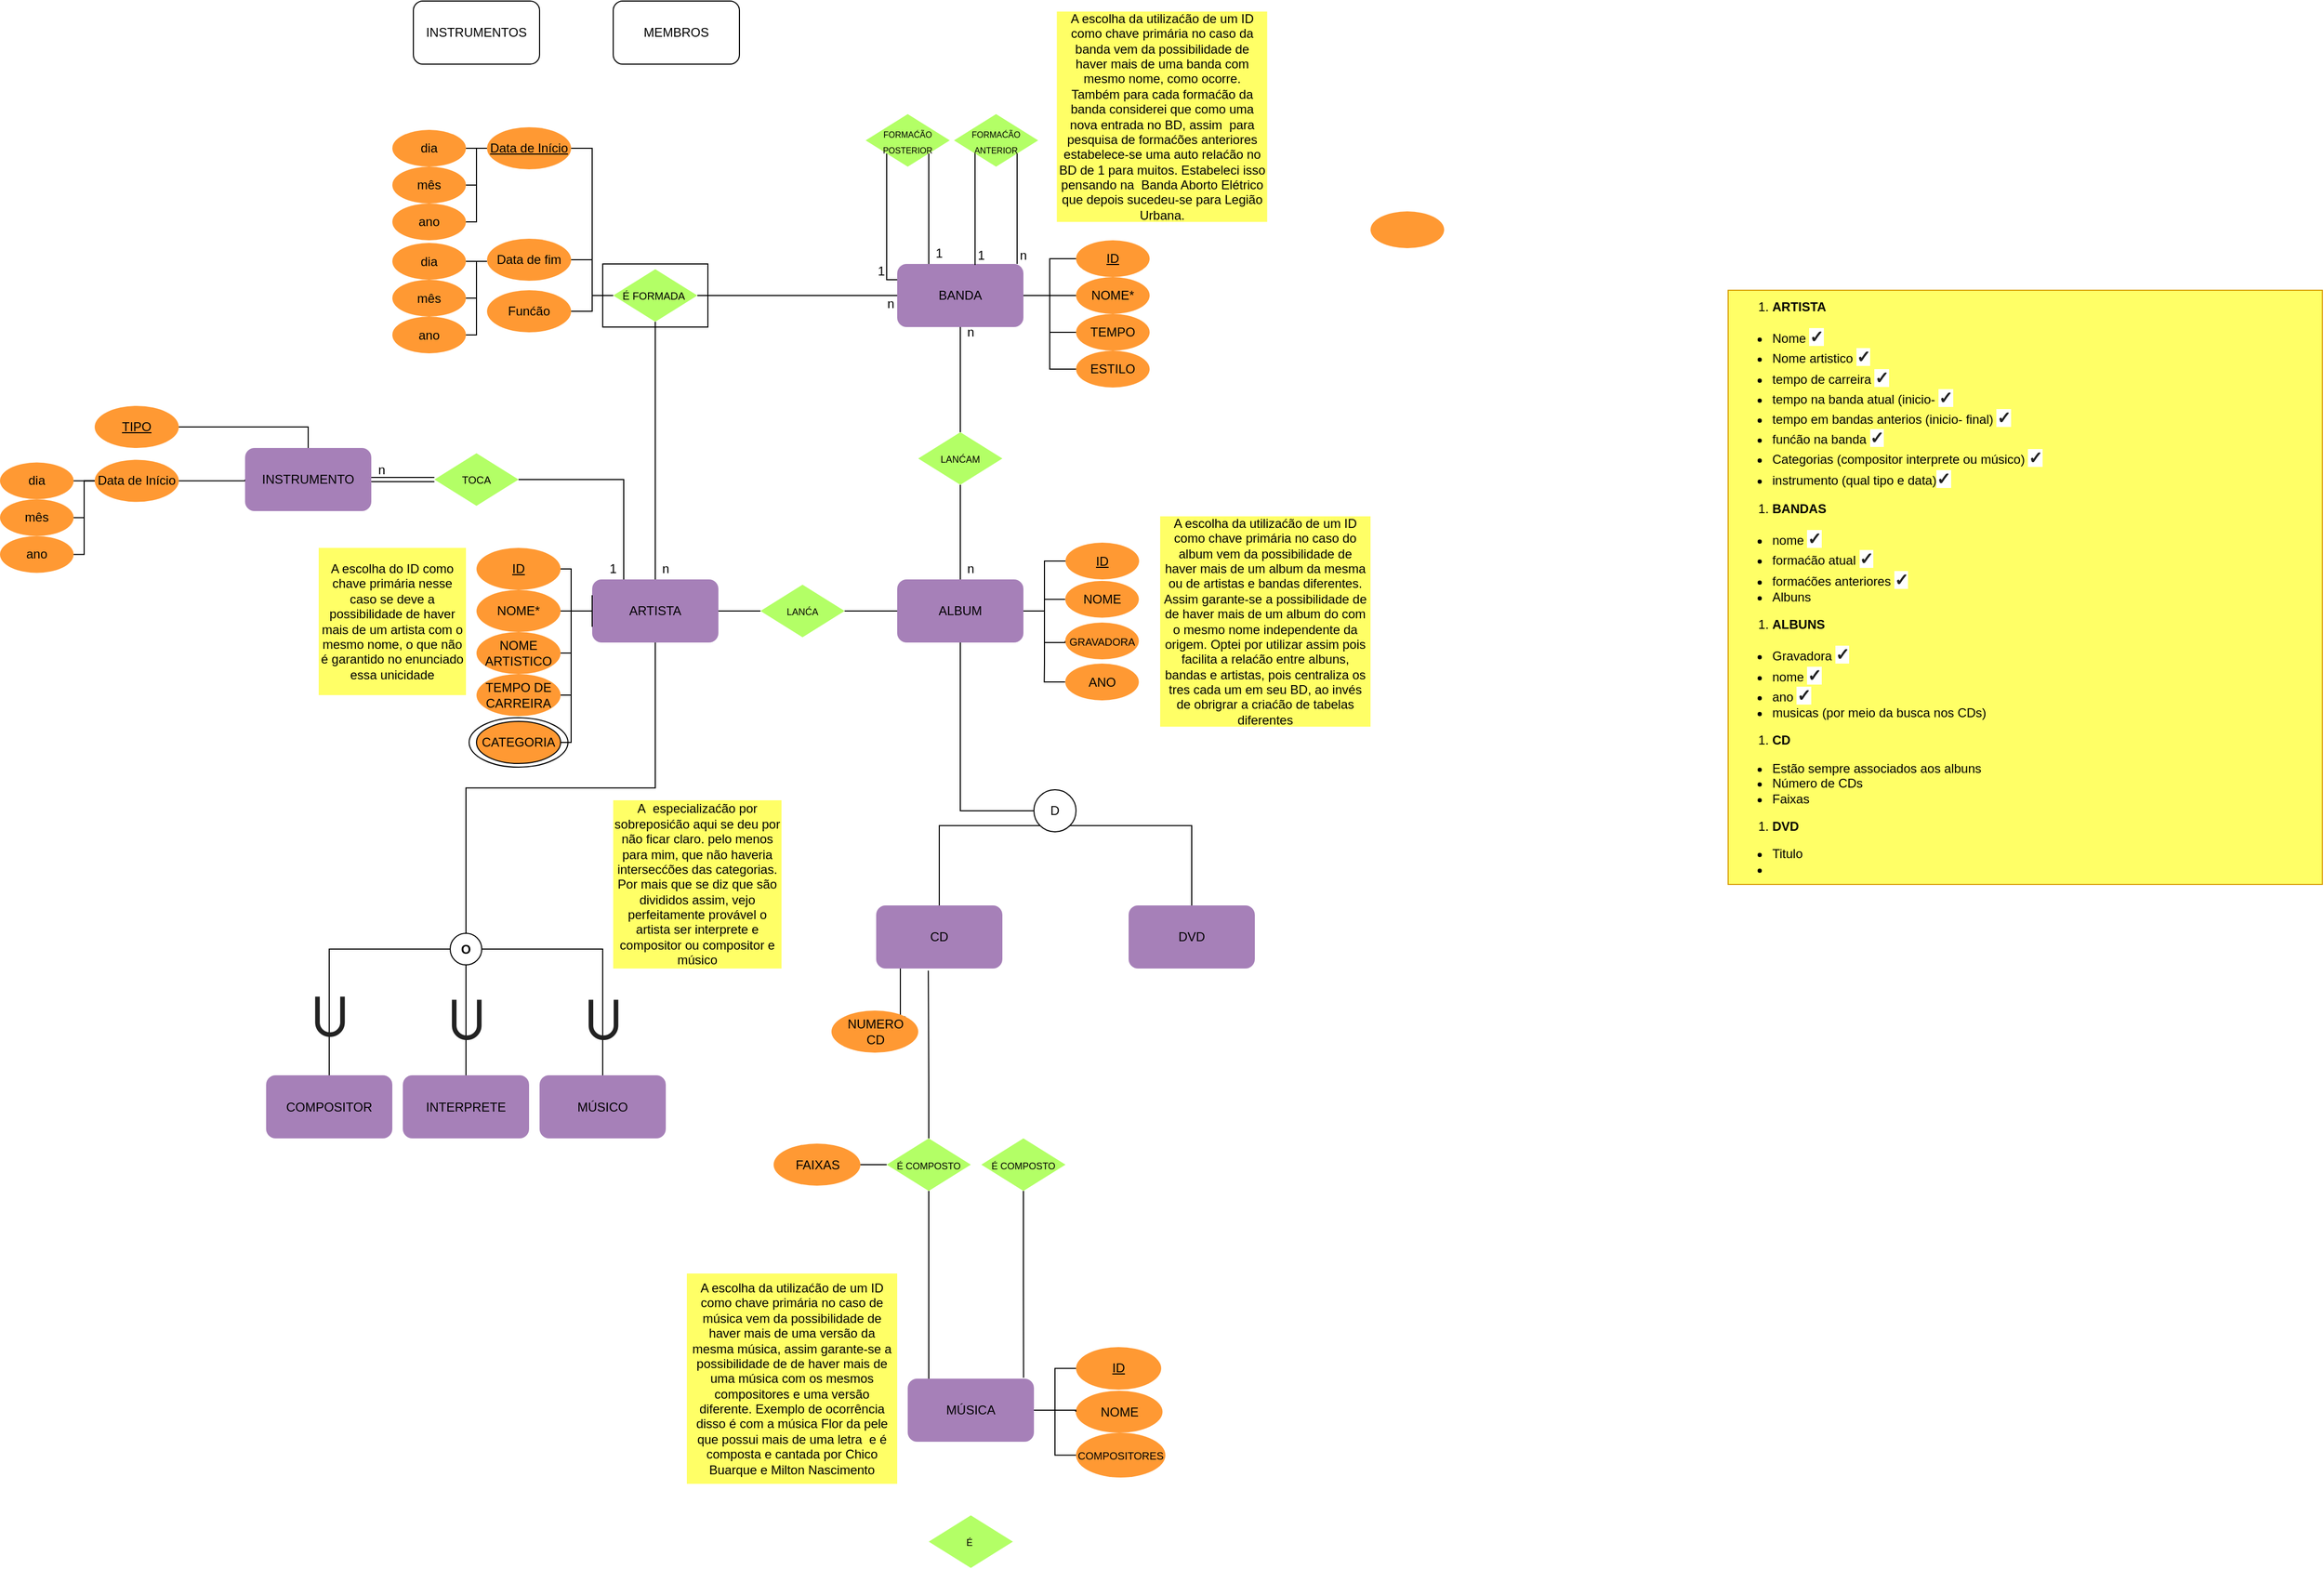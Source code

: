 <mxfile version="13.8.0" type="github">
  <diagram id="jG0VTME0hswcPPIwx61V" name="Page-1">
    <mxGraphModel dx="1801" dy="1665" grid="1" gridSize="10" guides="1" tooltips="1" connect="1" arrows="1" fold="1" page="1" pageScale="1" pageWidth="827" pageHeight="1169" math="0" shadow="0">
      <root>
        <mxCell id="0" />
        <mxCell id="1" parent="0" />
        <mxCell id="5EQlFrpoV5EAcnf9eMvZ-155" value="" style="ellipse;whiteSpace=wrap;html=1;fillColor=none;" vertex="1" parent="1">
          <mxGeometry x="33" y="581.5" width="94" height="47" as="geometry" />
        </mxCell>
        <mxCell id="5EQlFrpoV5EAcnf9eMvZ-71" value="" style="rounded=0;whiteSpace=wrap;html=1;fillColor=#FFFFFF;" vertex="1" parent="1">
          <mxGeometry x="160" y="150" width="100" height="60" as="geometry" />
        </mxCell>
        <mxCell id="5EQlFrpoV5EAcnf9eMvZ-35" style="edgeStyle=orthogonalEdgeStyle;rounded=0;orthogonalLoop=1;jettySize=auto;html=1;exitX=0.5;exitY=1;exitDx=0;exitDy=0;entryX=0.5;entryY=0;entryDx=0;entryDy=0;endArrow=none;endFill=0;" edge="1" parent="1" source="5EQlFrpoV5EAcnf9eMvZ-4" target="5EQlFrpoV5EAcnf9eMvZ-34">
          <mxGeometry relative="1" as="geometry" />
        </mxCell>
        <mxCell id="5EQlFrpoV5EAcnf9eMvZ-51" style="edgeStyle=orthogonalEdgeStyle;rounded=0;orthogonalLoop=1;jettySize=auto;html=1;exitX=1;exitY=0.5;exitDx=0;exitDy=0;entryX=0;entryY=0.5;entryDx=0;entryDy=0;endArrow=none;endFill=0;" edge="1" parent="1" source="5EQlFrpoV5EAcnf9eMvZ-4" target="5EQlFrpoV5EAcnf9eMvZ-48">
          <mxGeometry relative="1" as="geometry" />
        </mxCell>
        <mxCell id="5EQlFrpoV5EAcnf9eMvZ-52" style="edgeStyle=orthogonalEdgeStyle;rounded=0;orthogonalLoop=1;jettySize=auto;html=1;exitX=1;exitY=0.5;exitDx=0;exitDy=0;entryX=0;entryY=0.5;entryDx=0;entryDy=0;endArrow=none;endFill=0;" edge="1" parent="1" source="5EQlFrpoV5EAcnf9eMvZ-4" target="5EQlFrpoV5EAcnf9eMvZ-49">
          <mxGeometry relative="1" as="geometry" />
        </mxCell>
        <mxCell id="5EQlFrpoV5EAcnf9eMvZ-53" style="edgeStyle=orthogonalEdgeStyle;rounded=0;orthogonalLoop=1;jettySize=auto;html=1;exitX=1;exitY=0.5;exitDx=0;exitDy=0;entryX=0;entryY=0.5;entryDx=0;entryDy=0;endArrow=none;endFill=0;" edge="1" parent="1" source="5EQlFrpoV5EAcnf9eMvZ-4" target="5EQlFrpoV5EAcnf9eMvZ-50">
          <mxGeometry relative="1" as="geometry" />
        </mxCell>
        <mxCell id="5EQlFrpoV5EAcnf9eMvZ-55" style="edgeStyle=orthogonalEdgeStyle;rounded=0;orthogonalLoop=1;jettySize=auto;html=1;exitX=1;exitY=0.5;exitDx=0;exitDy=0;entryX=0;entryY=0.5;entryDx=0;entryDy=0;endArrow=none;endFill=0;" edge="1" parent="1" source="5EQlFrpoV5EAcnf9eMvZ-4" target="5EQlFrpoV5EAcnf9eMvZ-54">
          <mxGeometry relative="1" as="geometry" />
        </mxCell>
        <mxCell id="5EQlFrpoV5EAcnf9eMvZ-4" value="BANDA" style="rounded=1;whiteSpace=wrap;html=1;fillColor=#A680B8;strokeColor=none;" vertex="1" parent="1">
          <mxGeometry x="440" y="150" width="120" height="60" as="geometry" />
        </mxCell>
        <mxCell id="5EQlFrpoV5EAcnf9eMvZ-5" value="INSTRUMENTOS" style="rounded=1;whiteSpace=wrap;html=1;" vertex="1" parent="1">
          <mxGeometry x="-20" y="-100" width="120" height="60" as="geometry" />
        </mxCell>
        <mxCell id="5EQlFrpoV5EAcnf9eMvZ-6" value="MEMBROS" style="rounded=1;whiteSpace=wrap;html=1;" vertex="1" parent="1">
          <mxGeometry x="170" y="-100" width="120" height="60" as="geometry" />
        </mxCell>
        <mxCell id="5EQlFrpoV5EAcnf9eMvZ-88" style="edgeStyle=orthogonalEdgeStyle;rounded=0;orthogonalLoop=1;jettySize=auto;html=1;exitX=0;exitY=0.5;exitDx=0;exitDy=0;entryX=1;entryY=0.5;entryDx=0;entryDy=0;endArrow=none;endFill=0;" edge="1" parent="1" source="5EQlFrpoV5EAcnf9eMvZ-13" target="5EQlFrpoV5EAcnf9eMvZ-84">
          <mxGeometry relative="1" as="geometry" />
        </mxCell>
        <mxCell id="5EQlFrpoV5EAcnf9eMvZ-89" style="edgeStyle=orthogonalEdgeStyle;rounded=0;orthogonalLoop=1;jettySize=auto;html=1;exitX=0;exitY=0.5;exitDx=0;exitDy=0;entryX=1;entryY=0.5;entryDx=0;entryDy=0;endArrow=none;endFill=0;" edge="1" parent="1" source="5EQlFrpoV5EAcnf9eMvZ-13" target="5EQlFrpoV5EAcnf9eMvZ-85">
          <mxGeometry relative="1" as="geometry">
            <Array as="points">
              <mxPoint x="40" y="40" />
              <mxPoint x="40" y="75" />
            </Array>
          </mxGeometry>
        </mxCell>
        <mxCell id="5EQlFrpoV5EAcnf9eMvZ-90" style="edgeStyle=orthogonalEdgeStyle;rounded=0;orthogonalLoop=1;jettySize=auto;html=1;exitX=0;exitY=0.5;exitDx=0;exitDy=0;entryX=1;entryY=0.5;entryDx=0;entryDy=0;endArrow=none;endFill=0;" edge="1" parent="1" source="5EQlFrpoV5EAcnf9eMvZ-13" target="5EQlFrpoV5EAcnf9eMvZ-86">
          <mxGeometry relative="1" as="geometry">
            <Array as="points">
              <mxPoint x="40" y="40" />
              <mxPoint x="40" y="110" />
            </Array>
          </mxGeometry>
        </mxCell>
        <mxCell id="5EQlFrpoV5EAcnf9eMvZ-13" value="&lt;font style=&quot;font-size: 12px&quot;&gt;&lt;u&gt;Data de Início&lt;/u&gt;&lt;/font&gt;" style="ellipse;whiteSpace=wrap;html=1;strokeColor=none;fillColor=#FF9933;" vertex="1" parent="1">
          <mxGeometry x="50" y="20" width="80" height="40" as="geometry" />
        </mxCell>
        <mxCell id="5EQlFrpoV5EAcnf9eMvZ-128" style="edgeStyle=orthogonalEdgeStyle;rounded=0;orthogonalLoop=1;jettySize=auto;html=1;exitX=1;exitY=0.5;exitDx=0;exitDy=0;entryX=0;entryY=0.5;entryDx=0;entryDy=0;endArrow=none;endFill=0;" edge="1" parent="1" source="5EQlFrpoV5EAcnf9eMvZ-21" target="5EQlFrpoV5EAcnf9eMvZ-124">
          <mxGeometry relative="1" as="geometry" />
        </mxCell>
        <mxCell id="5EQlFrpoV5EAcnf9eMvZ-129" style="edgeStyle=orthogonalEdgeStyle;rounded=0;orthogonalLoop=1;jettySize=auto;html=1;exitX=1;exitY=0.5;exitDx=0;exitDy=0;entryX=0;entryY=0.5;entryDx=0;entryDy=0;endArrow=none;endFill=0;" edge="1" parent="1" source="5EQlFrpoV5EAcnf9eMvZ-21" target="5EQlFrpoV5EAcnf9eMvZ-125">
          <mxGeometry relative="1" as="geometry" />
        </mxCell>
        <mxCell id="5EQlFrpoV5EAcnf9eMvZ-130" style="edgeStyle=orthogonalEdgeStyle;rounded=0;orthogonalLoop=1;jettySize=auto;html=1;exitX=1;exitY=0.5;exitDx=0;exitDy=0;endArrow=none;endFill=0;entryX=0;entryY=0.5;entryDx=0;entryDy=0;" edge="1" parent="1" source="5EQlFrpoV5EAcnf9eMvZ-21" target="5EQlFrpoV5EAcnf9eMvZ-126">
          <mxGeometry relative="1" as="geometry">
            <mxPoint x="590" y="510" as="targetPoint" />
            <Array as="points">
              <mxPoint x="580" y="480" />
              <mxPoint x="580" y="510" />
              <mxPoint x="600" y="510" />
            </Array>
          </mxGeometry>
        </mxCell>
        <mxCell id="5EQlFrpoV5EAcnf9eMvZ-131" style="edgeStyle=orthogonalEdgeStyle;rounded=0;orthogonalLoop=1;jettySize=auto;html=1;exitX=1;exitY=0.5;exitDx=0;exitDy=0;entryX=0;entryY=0.5;entryDx=0;entryDy=0;endArrow=none;endFill=0;" edge="1" parent="1" source="5EQlFrpoV5EAcnf9eMvZ-21" target="5EQlFrpoV5EAcnf9eMvZ-127">
          <mxGeometry relative="1" as="geometry" />
        </mxCell>
        <mxCell id="5EQlFrpoV5EAcnf9eMvZ-137" style="edgeStyle=orthogonalEdgeStyle;rounded=0;orthogonalLoop=1;jettySize=auto;html=1;exitX=0.5;exitY=1;exitDx=0;exitDy=0;entryX=0.5;entryY=0;entryDx=0;entryDy=0;endArrow=none;endFill=0;" edge="1" parent="1" source="5EQlFrpoV5EAcnf9eMvZ-21" target="5EQlFrpoV5EAcnf9eMvZ-136">
          <mxGeometry relative="1" as="geometry">
            <Array as="points">
              <mxPoint x="500" y="670" />
            </Array>
          </mxGeometry>
        </mxCell>
        <mxCell id="5EQlFrpoV5EAcnf9eMvZ-21" value="ALBUM" style="rounded=1;whiteSpace=wrap;html=1;fillColor=#A680B8;strokeColor=none;" vertex="1" parent="1">
          <mxGeometry x="440" y="450" width="120" height="60" as="geometry" />
        </mxCell>
        <mxCell id="5EQlFrpoV5EAcnf9eMvZ-25" style="edgeStyle=orthogonalEdgeStyle;rounded=0;orthogonalLoop=1;jettySize=auto;html=1;exitX=0.5;exitY=1;exitDx=0;exitDy=0;endArrow=none;endFill=0;" edge="1" parent="1" source="5EQlFrpoV5EAcnf9eMvZ-23">
          <mxGeometry relative="1" as="geometry">
            <mxPoint x="470" y="1210" as="targetPoint" />
          </mxGeometry>
        </mxCell>
        <mxCell id="5EQlFrpoV5EAcnf9eMvZ-165" style="edgeStyle=orthogonalEdgeStyle;rounded=0;orthogonalLoop=1;jettySize=auto;html=1;exitX=0.5;exitY=0;exitDx=0;exitDy=0;entryX=0.413;entryY=1.034;entryDx=0;entryDy=0;entryPerimeter=0;endArrow=none;endFill=0;" edge="1" parent="1" source="5EQlFrpoV5EAcnf9eMvZ-23" target="5EQlFrpoV5EAcnf9eMvZ-161">
          <mxGeometry relative="1" as="geometry">
            <Array as="points">
              <mxPoint x="470" y="930" />
              <mxPoint x="470" y="930" />
            </Array>
          </mxGeometry>
        </mxCell>
        <mxCell id="5EQlFrpoV5EAcnf9eMvZ-23" value="&lt;font style=&quot;font-size: 9px&quot;&gt;É COMPOSTO&lt;br&gt;&lt;/font&gt;" style="rhombus;whiteSpace=wrap;html=1;strokeColor=none;fillColor=#B3FF66;" vertex="1" parent="1">
          <mxGeometry x="430" y="981.5" width="80" height="50" as="geometry" />
        </mxCell>
        <mxCell id="5EQlFrpoV5EAcnf9eMvZ-30" value="" style="group" vertex="1" connectable="0" parent="1">
          <mxGeometry x="40" y="420" width="230" height="160" as="geometry" />
        </mxCell>
        <mxCell id="5EQlFrpoV5EAcnf9eMvZ-3" value="ARTISTA" style="rounded=1;whiteSpace=wrap;html=1;strokeColor=none;fillColor=#A680B8;" vertex="1" parent="5EQlFrpoV5EAcnf9eMvZ-30">
          <mxGeometry x="110" y="30" width="120" height="60" as="geometry" />
        </mxCell>
        <mxCell id="5EQlFrpoV5EAcnf9eMvZ-8" value="&lt;u&gt;ID&lt;/u&gt;" style="ellipse;whiteSpace=wrap;html=1;strokeColor=none;fillColor=#FF9933;" vertex="1" parent="5EQlFrpoV5EAcnf9eMvZ-30">
          <mxGeometry width="80" height="40" as="geometry" />
        </mxCell>
        <mxCell id="5EQlFrpoV5EAcnf9eMvZ-17" style="edgeStyle=orthogonalEdgeStyle;rounded=0;orthogonalLoop=1;jettySize=auto;html=1;exitX=0;exitY=0.25;exitDx=0;exitDy=0;entryX=1;entryY=0.5;entryDx=0;entryDy=0;endArrow=none;endFill=0;" edge="1" parent="5EQlFrpoV5EAcnf9eMvZ-30" source="5EQlFrpoV5EAcnf9eMvZ-3" target="5EQlFrpoV5EAcnf9eMvZ-8">
          <mxGeometry relative="1" as="geometry">
            <Array as="points">
              <mxPoint x="110" y="60" />
              <mxPoint x="90" y="60" />
              <mxPoint x="90" y="20" />
            </Array>
          </mxGeometry>
        </mxCell>
        <mxCell id="5EQlFrpoV5EAcnf9eMvZ-10" value="&lt;font style=&quot;line-height: 80% ; font-size: 12px&quot;&gt;NOME ARTISTICO&lt;/font&gt;" style="ellipse;whiteSpace=wrap;html=1;fillColor=#FF9933;strokeColor=none;" vertex="1" parent="5EQlFrpoV5EAcnf9eMvZ-30">
          <mxGeometry y="80" width="80" height="40" as="geometry" />
        </mxCell>
        <mxCell id="5EQlFrpoV5EAcnf9eMvZ-18" style="edgeStyle=orthogonalEdgeStyle;rounded=0;orthogonalLoop=1;jettySize=auto;html=1;exitX=0;exitY=0.75;exitDx=0;exitDy=0;entryX=1;entryY=0.5;entryDx=0;entryDy=0;endArrow=none;endFill=0;" edge="1" parent="5EQlFrpoV5EAcnf9eMvZ-30" source="5EQlFrpoV5EAcnf9eMvZ-3" target="5EQlFrpoV5EAcnf9eMvZ-10">
          <mxGeometry relative="1" as="geometry">
            <Array as="points">
              <mxPoint x="110" y="60" />
              <mxPoint x="90" y="60" />
              <mxPoint x="90" y="100" />
            </Array>
          </mxGeometry>
        </mxCell>
        <mxCell id="5EQlFrpoV5EAcnf9eMvZ-11" value="TEMPO DE CARREIRA" style="ellipse;whiteSpace=wrap;html=1;fillColor=#FF9933;strokeColor=none;" vertex="1" parent="5EQlFrpoV5EAcnf9eMvZ-30">
          <mxGeometry y="120" width="80" height="40" as="geometry" />
        </mxCell>
        <mxCell id="5EQlFrpoV5EAcnf9eMvZ-19" style="edgeStyle=orthogonalEdgeStyle;rounded=0;orthogonalLoop=1;jettySize=auto;html=1;exitX=0;exitY=0.75;exitDx=0;exitDy=0;entryX=1;entryY=0.5;entryDx=0;entryDy=0;endArrow=none;endFill=0;" edge="1" parent="5EQlFrpoV5EAcnf9eMvZ-30" source="5EQlFrpoV5EAcnf9eMvZ-3" target="5EQlFrpoV5EAcnf9eMvZ-11">
          <mxGeometry relative="1" as="geometry">
            <Array as="points">
              <mxPoint x="110" y="60" />
              <mxPoint x="90" y="60" />
              <mxPoint x="90" y="140" />
            </Array>
          </mxGeometry>
        </mxCell>
        <mxCell id="5EQlFrpoV5EAcnf9eMvZ-12" value="NOME*" style="ellipse;whiteSpace=wrap;html=1;fillColor=#FF9933;strokeColor=none;" vertex="1" parent="5EQlFrpoV5EAcnf9eMvZ-30">
          <mxGeometry y="40" width="80" height="40" as="geometry" />
        </mxCell>
        <mxCell id="5EQlFrpoV5EAcnf9eMvZ-16" style="edgeStyle=orthogonalEdgeStyle;rounded=0;orthogonalLoop=1;jettySize=auto;html=1;exitX=0;exitY=0.5;exitDx=0;exitDy=0;entryX=1;entryY=0.5;entryDx=0;entryDy=0;endArrow=none;endFill=0;" edge="1" parent="5EQlFrpoV5EAcnf9eMvZ-30" source="5EQlFrpoV5EAcnf9eMvZ-3" target="5EQlFrpoV5EAcnf9eMvZ-12">
          <mxGeometry relative="1" as="geometry" />
        </mxCell>
        <mxCell id="5EQlFrpoV5EAcnf9eMvZ-20" style="edgeStyle=orthogonalEdgeStyle;rounded=0;orthogonalLoop=1;jettySize=auto;html=1;exitX=0;exitY=0.75;exitDx=0;exitDy=0;entryX=0;entryY=0.5;entryDx=0;entryDy=0;endArrow=none;endFill=0;" edge="1" parent="5EQlFrpoV5EAcnf9eMvZ-30" source="5EQlFrpoV5EAcnf9eMvZ-3" target="5EQlFrpoV5EAcnf9eMvZ-3">
          <mxGeometry relative="1" as="geometry" />
        </mxCell>
        <mxCell id="5EQlFrpoV5EAcnf9eMvZ-69" value="n" style="text;html=1;strokeColor=none;fillColor=none;align=center;verticalAlign=middle;whiteSpace=wrap;rounded=0;" vertex="1" parent="5EQlFrpoV5EAcnf9eMvZ-30">
          <mxGeometry x="160" y="10" width="40" height="20" as="geometry" />
        </mxCell>
        <mxCell id="5EQlFrpoV5EAcnf9eMvZ-122" value="1" style="text;html=1;strokeColor=none;fillColor=none;align=center;verticalAlign=middle;whiteSpace=wrap;rounded=0;" vertex="1" parent="5EQlFrpoV5EAcnf9eMvZ-30">
          <mxGeometry x="110" y="10" width="40" height="20" as="geometry" />
        </mxCell>
        <mxCell id="5EQlFrpoV5EAcnf9eMvZ-32" style="edgeStyle=orthogonalEdgeStyle;rounded=0;orthogonalLoop=1;jettySize=auto;html=1;exitX=0;exitY=0.5;exitDx=0;exitDy=0;entryX=1;entryY=0.5;entryDx=0;entryDy=0;endArrow=none;endFill=0;" edge="1" parent="1" source="5EQlFrpoV5EAcnf9eMvZ-31" target="5EQlFrpoV5EAcnf9eMvZ-3">
          <mxGeometry relative="1" as="geometry" />
        </mxCell>
        <mxCell id="5EQlFrpoV5EAcnf9eMvZ-33" style="edgeStyle=orthogonalEdgeStyle;rounded=0;orthogonalLoop=1;jettySize=auto;html=1;exitX=1;exitY=0.5;exitDx=0;exitDy=0;entryX=0;entryY=0.5;entryDx=0;entryDy=0;endArrow=none;endFill=0;" edge="1" parent="1" source="5EQlFrpoV5EAcnf9eMvZ-31" target="5EQlFrpoV5EAcnf9eMvZ-21">
          <mxGeometry relative="1" as="geometry" />
        </mxCell>
        <mxCell id="5EQlFrpoV5EAcnf9eMvZ-31" value="&lt;font style=&quot;font-size: 9px&quot;&gt;LANĆA&lt;/font&gt;" style="rhombus;whiteSpace=wrap;html=1;strokeColor=none;fillColor=#B3FF66;" vertex="1" parent="1">
          <mxGeometry x="310" y="455" width="80" height="50" as="geometry" />
        </mxCell>
        <mxCell id="5EQlFrpoV5EAcnf9eMvZ-36" style="edgeStyle=orthogonalEdgeStyle;rounded=0;orthogonalLoop=1;jettySize=auto;html=1;exitX=0.5;exitY=1;exitDx=0;exitDy=0;entryX=0.5;entryY=0;entryDx=0;entryDy=0;endArrow=none;endFill=0;" edge="1" parent="1" source="5EQlFrpoV5EAcnf9eMvZ-34" target="5EQlFrpoV5EAcnf9eMvZ-21">
          <mxGeometry relative="1" as="geometry">
            <mxPoint x="500" y="420" as="sourcePoint" />
          </mxGeometry>
        </mxCell>
        <mxCell id="5EQlFrpoV5EAcnf9eMvZ-34" value="&lt;font style=&quot;font-size: 9px&quot;&gt;LANĆAM&lt;/font&gt;" style="rhombus;whiteSpace=wrap;html=1;strokeColor=none;fillColor=#B3FF66;" vertex="1" parent="1">
          <mxGeometry x="460" y="310" width="80" height="50" as="geometry" />
        </mxCell>
        <mxCell id="5EQlFrpoV5EAcnf9eMvZ-38" style="edgeStyle=orthogonalEdgeStyle;rounded=0;orthogonalLoop=1;jettySize=auto;html=1;exitX=1;exitY=0.5;exitDx=0;exitDy=0;entryX=0;entryY=0.5;entryDx=0;entryDy=0;endArrow=none;endFill=0;" edge="1" parent="1" source="5EQlFrpoV5EAcnf9eMvZ-37" target="5EQlFrpoV5EAcnf9eMvZ-4">
          <mxGeometry relative="1" as="geometry" />
        </mxCell>
        <mxCell id="5EQlFrpoV5EAcnf9eMvZ-39" style="edgeStyle=orthogonalEdgeStyle;rounded=0;orthogonalLoop=1;jettySize=auto;html=1;entryX=0.5;entryY=0;entryDx=0;entryDy=0;endArrow=none;endFill=0;" edge="1" parent="1" source="5EQlFrpoV5EAcnf9eMvZ-37" target="5EQlFrpoV5EAcnf9eMvZ-3">
          <mxGeometry relative="1" as="geometry" />
        </mxCell>
        <mxCell id="5EQlFrpoV5EAcnf9eMvZ-42" style="edgeStyle=orthogonalEdgeStyle;rounded=0;orthogonalLoop=1;jettySize=auto;html=1;exitX=0;exitY=0.5;exitDx=0;exitDy=0;entryX=1;entryY=0.5;entryDx=0;entryDy=0;endArrow=none;endFill=0;" edge="1" parent="1" source="5EQlFrpoV5EAcnf9eMvZ-37" target="5EQlFrpoV5EAcnf9eMvZ-13">
          <mxGeometry relative="1" as="geometry" />
        </mxCell>
        <mxCell id="5EQlFrpoV5EAcnf9eMvZ-43" style="edgeStyle=orthogonalEdgeStyle;rounded=0;orthogonalLoop=1;jettySize=auto;html=1;exitX=0;exitY=0.5;exitDx=0;exitDy=0;endArrow=none;endFill=0;" edge="1" parent="1" source="5EQlFrpoV5EAcnf9eMvZ-37" target="5EQlFrpoV5EAcnf9eMvZ-41">
          <mxGeometry relative="1" as="geometry" />
        </mxCell>
        <mxCell id="5EQlFrpoV5EAcnf9eMvZ-44" style="edgeStyle=orthogonalEdgeStyle;rounded=0;orthogonalLoop=1;jettySize=auto;html=1;exitX=0;exitY=0.5;exitDx=0;exitDy=0;entryX=1;entryY=0.5;entryDx=0;entryDy=0;endArrow=none;endFill=0;" edge="1" parent="1" source="5EQlFrpoV5EAcnf9eMvZ-37" target="5EQlFrpoV5EAcnf9eMvZ-40">
          <mxGeometry relative="1" as="geometry" />
        </mxCell>
        <mxCell id="5EQlFrpoV5EAcnf9eMvZ-37" value="&lt;font size=&quot;1&quot;&gt;É FORMADA&amp;nbsp;&lt;/font&gt;" style="rhombus;whiteSpace=wrap;html=1;strokeColor=none;fillColor=#B3FF66;" vertex="1" parent="1">
          <mxGeometry x="170" y="155" width="80" height="50" as="geometry" />
        </mxCell>
        <mxCell id="5EQlFrpoV5EAcnf9eMvZ-40" value="Data de fim" style="ellipse;whiteSpace=wrap;html=1;strokeColor=none;fillColor=#FF9933;" vertex="1" parent="1">
          <mxGeometry x="50" y="126" width="80" height="40" as="geometry" />
        </mxCell>
        <mxCell id="5EQlFrpoV5EAcnf9eMvZ-41" value="Funćão" style="ellipse;whiteSpace=wrap;html=1;strokeColor=none;fillColor=#FF9933;" vertex="1" parent="1">
          <mxGeometry x="50" y="175" width="80" height="40" as="geometry" />
        </mxCell>
        <mxCell id="5EQlFrpoV5EAcnf9eMvZ-45" value="" style="ellipse;whiteSpace=wrap;html=1;strokeColor=none;fillColor=#FF9933;" vertex="1" parent="1">
          <mxGeometry x="890" y="100" width="70" height="35" as="geometry" />
        </mxCell>
        <mxCell id="5EQlFrpoV5EAcnf9eMvZ-120" style="edgeStyle=orthogonalEdgeStyle;rounded=0;orthogonalLoop=1;jettySize=auto;html=1;exitX=1;exitY=1;exitDx=0;exitDy=0;endArrow=none;endFill=0;" edge="1" parent="1" source="5EQlFrpoV5EAcnf9eMvZ-47">
          <mxGeometry relative="1" as="geometry">
            <mxPoint x="554" y="150" as="targetPoint" />
            <Array as="points">
              <mxPoint x="554" y="150" />
            </Array>
          </mxGeometry>
        </mxCell>
        <mxCell id="5EQlFrpoV5EAcnf9eMvZ-121" style="edgeStyle=orthogonalEdgeStyle;rounded=0;orthogonalLoop=1;jettySize=auto;html=1;exitX=0;exitY=1;exitDx=0;exitDy=0;entryX=0.617;entryY=0.017;entryDx=0;entryDy=0;entryPerimeter=0;endArrow=none;endFill=0;" edge="1" parent="1" source="5EQlFrpoV5EAcnf9eMvZ-47" target="5EQlFrpoV5EAcnf9eMvZ-4">
          <mxGeometry relative="1" as="geometry" />
        </mxCell>
        <mxCell id="5EQlFrpoV5EAcnf9eMvZ-47" value="&lt;span style=&quot;font-size: 8px&quot;&gt;FORMAĆÃO ANTERIOR&lt;/span&gt;" style="rhombus;whiteSpace=wrap;html=1;strokeColor=none;fillColor=#B3FF66;" vertex="1" parent="1">
          <mxGeometry x="494" y="7.5" width="80" height="50" as="geometry" />
        </mxCell>
        <mxCell id="5EQlFrpoV5EAcnf9eMvZ-48" value="&lt;u&gt;ID&lt;/u&gt;" style="ellipse;whiteSpace=wrap;html=1;strokeColor=none;fillColor=#FF9933;" vertex="1" parent="1">
          <mxGeometry x="610" y="127.5" width="70" height="35" as="geometry" />
        </mxCell>
        <mxCell id="5EQlFrpoV5EAcnf9eMvZ-49" value="NOME*" style="ellipse;whiteSpace=wrap;html=1;strokeColor=none;fillColor=#FF9933;" vertex="1" parent="1">
          <mxGeometry x="610" y="162.5" width="70" height="35" as="geometry" />
        </mxCell>
        <mxCell id="5EQlFrpoV5EAcnf9eMvZ-50" value="TEMPO" style="ellipse;whiteSpace=wrap;html=1;strokeColor=none;fillColor=#FF9933;" vertex="1" parent="1">
          <mxGeometry x="610" y="197.5" width="70" height="35" as="geometry" />
        </mxCell>
        <mxCell id="5EQlFrpoV5EAcnf9eMvZ-54" value="ESTILO" style="ellipse;whiteSpace=wrap;html=1;strokeColor=none;fillColor=#FF9933;" vertex="1" parent="1">
          <mxGeometry x="610" y="232.5" width="70" height="35" as="geometry" />
        </mxCell>
        <mxCell id="5EQlFrpoV5EAcnf9eMvZ-63" value="A escolha da utilizaćão de um ID como chave primária no caso de música vem da possibilidade de haver mais de uma versão da mesma música, assim garante-se a possibilidade de de haver mais de uma música com os mesmos compositores e uma versão diferente. Exemplo de ocorrência disso é com a música Flor da pele que possui mais de uma letra&amp;nbsp; e é composta e cantada por Chico Buarque e Milton Nascimento" style="whiteSpace=wrap;html=1;aspect=fixed;fillColor=#FFFF66;strokeColor=none;" vertex="1" parent="1">
          <mxGeometry x="240" y="1110" width="200" height="200" as="geometry" />
        </mxCell>
        <mxCell id="5EQlFrpoV5EAcnf9eMvZ-67" value="&lt;ol&gt;&lt;li&gt;&lt;b&gt;ARTISTA&lt;/b&gt;&lt;/li&gt;&lt;/ol&gt;&lt;ul&gt;&lt;li&gt;Nome&amp;nbsp;&lt;b style=&quot;color: rgb(34 , 34 , 34) ; font-family: &amp;#34;arial&amp;#34; , sans-serif ; font-size: 16px ; background-color: rgb(255 , 255 , 255)&quot;&gt;✓&lt;/b&gt;&lt;/li&gt;&lt;li&gt;Nome artistico&amp;nbsp;&lt;b style=&quot;color: rgb(34 , 34 , 34) ; font-family: &amp;#34;arial&amp;#34; , sans-serif ; font-size: 16px ; background-color: rgb(255 , 255 , 255)&quot;&gt;✓&lt;/b&gt;&lt;/li&gt;&lt;li&gt;tempo de carreira&amp;nbsp;&lt;b style=&quot;color: rgb(34 , 34 , 34) ; font-family: &amp;#34;arial&amp;#34; , sans-serif ; font-size: 16px ; background-color: rgb(255 , 255 , 255)&quot;&gt;✓&lt;/b&gt;&lt;/li&gt;&lt;li&gt;tempo na banda atual (inicio-&amp;nbsp;&lt;b style=&quot;color: rgb(34 , 34 , 34) ; font-family: &amp;#34;arial&amp;#34; , sans-serif ; font-size: 16px ; background-color: rgb(255 , 255 , 255)&quot;&gt;✓&lt;/b&gt;&lt;/li&gt;&lt;li&gt;tempo em bandas anterios (inicio- final)&amp;nbsp;&lt;b style=&quot;color: rgb(34 , 34 , 34) ; font-family: &amp;#34;arial&amp;#34; , sans-serif ; font-size: 16px ; background-color: rgb(255 , 255 , 255)&quot;&gt;✓&lt;/b&gt;&lt;/li&gt;&lt;li&gt;funćão na banda&amp;nbsp;&lt;b style=&quot;color: rgb(34 , 34 , 34) ; font-family: &amp;#34;arial&amp;#34; , sans-serif ; font-size: 16px ; background-color: rgb(255 , 255 , 255)&quot;&gt;✓&lt;/b&gt;&lt;/li&gt;&lt;li&gt;Categorias (compositor interprete ou músico)&amp;nbsp;&lt;b style=&quot;color: rgb(34 , 34 , 34) ; font-family: &amp;#34;arial&amp;#34; , sans-serif ; font-size: 16px ; background-color: rgb(255 , 255 , 255)&quot;&gt;✓&lt;/b&gt;&lt;/li&gt;&lt;li&gt;instrumento (qual tipo e data)&lt;b style=&quot;color: rgb(34 , 34 , 34) ; font-family: &amp;#34;arial&amp;#34; , sans-serif ; font-size: 16px ; background-color: rgb(255 , 255 , 255)&quot;&gt;✓&lt;/b&gt;&lt;/li&gt;&lt;/ul&gt;&lt;ol&gt;&lt;li&gt;&lt;b&gt;BANDAS&lt;/b&gt;&lt;/li&gt;&lt;/ol&gt;&lt;ul&gt;&lt;li&gt;nome&amp;nbsp;&lt;b style=&quot;color: rgb(34 , 34 , 34) ; font-family: &amp;#34;arial&amp;#34; , sans-serif ; font-size: 16px ; background-color: rgb(255 , 255 , 255)&quot;&gt;✓&lt;/b&gt;&lt;/li&gt;&lt;li&gt;formaćão atual&amp;nbsp;&lt;b style=&quot;color: rgb(34 , 34 , 34) ; font-family: &amp;#34;arial&amp;#34; , sans-serif ; font-size: 16px ; background-color: rgb(255 , 255 , 255)&quot;&gt;✓&lt;/b&gt;&lt;/li&gt;&lt;li&gt;formaćões anteriores&amp;nbsp;&lt;b style=&quot;color: rgb(34 , 34 , 34) ; font-family: &amp;#34;arial&amp;#34; , sans-serif ; font-size: 16px ; background-color: rgb(255 , 255 , 255)&quot;&gt;✓&lt;/b&gt;&lt;/li&gt;&lt;li&gt;Albuns&lt;/li&gt;&lt;/ul&gt;&lt;ol&gt;&lt;li&gt;&lt;b&gt;ALBUNS&lt;/b&gt;&lt;/li&gt;&lt;/ol&gt;&lt;ul&gt;&lt;li&gt;Gravadora&amp;nbsp;&lt;b style=&quot;color: rgb(34 , 34 , 34) ; font-family: &amp;#34;arial&amp;#34; , sans-serif ; font-size: 16px ; background-color: rgb(255 , 255 , 255)&quot;&gt;✓&lt;/b&gt;&lt;/li&gt;&lt;li&gt;nome&amp;nbsp;&lt;b style=&quot;color: rgb(34 , 34 , 34) ; font-family: &amp;#34;arial&amp;#34; , sans-serif ; font-size: 16px ; background-color: rgb(255 , 255 , 255)&quot;&gt;✓&lt;/b&gt;&lt;/li&gt;&lt;li&gt;ano&amp;nbsp;&lt;b style=&quot;color: rgb(34 , 34 , 34) ; font-family: &amp;#34;arial&amp;#34; , sans-serif ; font-size: 16px ; background-color: rgb(255 , 255 , 255)&quot;&gt;✓&lt;/b&gt;&lt;/li&gt;&lt;li&gt;musicas (por meio da busca nos CDs)&lt;/li&gt;&lt;/ul&gt;&lt;ol&gt;&lt;li&gt;&lt;b&gt;CD&lt;/b&gt;&lt;/li&gt;&lt;/ol&gt;&lt;ul&gt;&lt;li&gt;Estão sempre associados aos albuns&lt;/li&gt;&lt;li&gt;Número de CDs&lt;/li&gt;&lt;li&gt;Faixas&lt;/li&gt;&lt;/ul&gt;&lt;ol&gt;&lt;li&gt;&lt;b&gt;DVD&lt;/b&gt;&lt;/li&gt;&lt;/ol&gt;&lt;ul&gt;&lt;li&gt;Titulo&lt;/li&gt;&lt;li&gt;&lt;br&gt;&lt;/li&gt;&lt;/ul&gt;" style="whiteSpace=wrap;html=1;aspect=fixed;strokeColor=#D79B00;fillColor=#FFFF66;align=left;" vertex="1" parent="1">
          <mxGeometry x="1230" y="175" width="565" height="565" as="geometry" />
        </mxCell>
        <mxCell id="5EQlFrpoV5EAcnf9eMvZ-68" value="n" style="text;html=1;strokeColor=none;fillColor=none;align=center;verticalAlign=middle;whiteSpace=wrap;rounded=0;" vertex="1" parent="1">
          <mxGeometry x="413.5" y="177.5" width="40" height="20" as="geometry" />
        </mxCell>
        <mxCell id="5EQlFrpoV5EAcnf9eMvZ-74" style="edgeStyle=orthogonalEdgeStyle;rounded=0;orthogonalLoop=1;jettySize=auto;html=1;exitX=0.5;exitY=1;exitDx=0;exitDy=0;entryX=0.5;entryY=0;entryDx=0;entryDy=0;endArrow=none;endFill=0;" edge="1" parent="1" source="5EQlFrpoV5EAcnf9eMvZ-3" target="5EQlFrpoV5EAcnf9eMvZ-73">
          <mxGeometry relative="1" as="geometry" />
        </mxCell>
        <mxCell id="5EQlFrpoV5EAcnf9eMvZ-83" value="A escolha do ID como chave primária nesse caso se deve a possibilidade de haver mais de um artista com o mesmo nome, o que não é garantido no enunciado essa unicidade" style="whiteSpace=wrap;html=1;aspect=fixed;fillColor=#FFFF66;strokeColor=none;" vertex="1" parent="1">
          <mxGeometry x="-110" y="420" width="140" height="140" as="geometry" />
        </mxCell>
        <mxCell id="5EQlFrpoV5EAcnf9eMvZ-84" value="dia" style="ellipse;whiteSpace=wrap;html=1;strokeColor=none;fillColor=#FF9933;" vertex="1" parent="1">
          <mxGeometry x="-40" y="22.5" width="70" height="35" as="geometry" />
        </mxCell>
        <mxCell id="5EQlFrpoV5EAcnf9eMvZ-85" value="mês" style="ellipse;whiteSpace=wrap;html=1;strokeColor=none;fillColor=#FF9933;" vertex="1" parent="1">
          <mxGeometry x="-40" y="57.5" width="70" height="35" as="geometry" />
        </mxCell>
        <mxCell id="5EQlFrpoV5EAcnf9eMvZ-86" value="ano" style="ellipse;whiteSpace=wrap;html=1;strokeColor=none;fillColor=#FF9933;" vertex="1" parent="1">
          <mxGeometry x="-40" y="92.5" width="70" height="35" as="geometry" />
        </mxCell>
        <mxCell id="5EQlFrpoV5EAcnf9eMvZ-91" style="edgeStyle=orthogonalEdgeStyle;rounded=0;orthogonalLoop=1;jettySize=auto;html=1;exitX=0;exitY=0.5;exitDx=0;exitDy=0;entryX=1;entryY=0.5;entryDx=0;entryDy=0;endArrow=none;endFill=0;" edge="1" parent="1" target="5EQlFrpoV5EAcnf9eMvZ-94">
          <mxGeometry relative="1" as="geometry">
            <mxPoint x="50" y="147.5" as="sourcePoint" />
            <Array as="points">
              <mxPoint x="40" y="147.5" />
              <mxPoint x="40" y="217.5" />
            </Array>
          </mxGeometry>
        </mxCell>
        <mxCell id="5EQlFrpoV5EAcnf9eMvZ-95" style="edgeStyle=orthogonalEdgeStyle;rounded=0;orthogonalLoop=1;jettySize=auto;html=1;exitX=1;exitY=0.5;exitDx=0;exitDy=0;endArrow=none;endFill=0;" edge="1" parent="1" source="5EQlFrpoV5EAcnf9eMvZ-92">
          <mxGeometry relative="1" as="geometry">
            <mxPoint x="50" y="147.333" as="targetPoint" />
          </mxGeometry>
        </mxCell>
        <mxCell id="5EQlFrpoV5EAcnf9eMvZ-92" value="dia" style="ellipse;whiteSpace=wrap;html=1;strokeColor=none;fillColor=#FF9933;" vertex="1" parent="1">
          <mxGeometry x="-40" y="130" width="70" height="35" as="geometry" />
        </mxCell>
        <mxCell id="5EQlFrpoV5EAcnf9eMvZ-96" style="edgeStyle=orthogonalEdgeStyle;rounded=0;orthogonalLoop=1;jettySize=auto;html=1;exitX=1;exitY=0.5;exitDx=0;exitDy=0;endArrow=none;endFill=0;" edge="1" parent="1" source="5EQlFrpoV5EAcnf9eMvZ-93">
          <mxGeometry relative="1" as="geometry">
            <mxPoint x="40" y="150" as="targetPoint" />
          </mxGeometry>
        </mxCell>
        <mxCell id="5EQlFrpoV5EAcnf9eMvZ-93" value="mês" style="ellipse;whiteSpace=wrap;html=1;strokeColor=none;fillColor=#FF9933;" vertex="1" parent="1">
          <mxGeometry x="-40" y="165" width="70" height="35" as="geometry" />
        </mxCell>
        <mxCell id="5EQlFrpoV5EAcnf9eMvZ-94" value="ano" style="ellipse;whiteSpace=wrap;html=1;strokeColor=none;fillColor=#FF9933;" vertex="1" parent="1">
          <mxGeometry x="-40" y="200" width="70" height="35" as="geometry" />
        </mxCell>
        <mxCell id="5EQlFrpoV5EAcnf9eMvZ-100" style="edgeStyle=orthogonalEdgeStyle;rounded=0;orthogonalLoop=1;jettySize=auto;html=1;exitX=1;exitY=0.5;exitDx=0;exitDy=0;entryX=0.25;entryY=0;entryDx=0;entryDy=0;endArrow=none;endFill=0;" edge="1" parent="1" source="5EQlFrpoV5EAcnf9eMvZ-99" target="5EQlFrpoV5EAcnf9eMvZ-3">
          <mxGeometry relative="1" as="geometry" />
        </mxCell>
        <mxCell id="5EQlFrpoV5EAcnf9eMvZ-102" style="edgeStyle=orthogonalEdgeStyle;rounded=0;orthogonalLoop=1;jettySize=auto;html=1;exitX=0;exitY=0.5;exitDx=0;exitDy=0;endArrow=none;endFill=0;shape=link;" edge="1" parent="1" source="5EQlFrpoV5EAcnf9eMvZ-99" target="5EQlFrpoV5EAcnf9eMvZ-101">
          <mxGeometry relative="1" as="geometry" />
        </mxCell>
        <mxCell id="5EQlFrpoV5EAcnf9eMvZ-99" value="&lt;font size=&quot;1&quot;&gt;TOCA&lt;/font&gt;" style="rhombus;whiteSpace=wrap;html=1;strokeColor=none;fillColor=#B3FF66;" vertex="1" parent="1">
          <mxGeometry y="330" width="80" height="50" as="geometry" />
        </mxCell>
        <mxCell id="5EQlFrpoV5EAcnf9eMvZ-110" style="edgeStyle=orthogonalEdgeStyle;rounded=0;orthogonalLoop=1;jettySize=auto;html=1;exitX=0;exitY=0.5;exitDx=0;exitDy=0;entryX=1;entryY=0.5;entryDx=0;entryDy=0;endArrow=none;endFill=0;" edge="1" parent="1" source="5EQlFrpoV5EAcnf9eMvZ-101" target="5EQlFrpoV5EAcnf9eMvZ-106">
          <mxGeometry relative="1" as="geometry">
            <Array as="points">
              <mxPoint x="-180" y="356" />
            </Array>
          </mxGeometry>
        </mxCell>
        <mxCell id="5EQlFrpoV5EAcnf9eMvZ-101" value="INSTRUMENTO" style="rounded=1;whiteSpace=wrap;html=1;strokeColor=none;fillColor=#A680B8;" vertex="1" parent="1">
          <mxGeometry x="-180" y="325" width="120" height="60" as="geometry" />
        </mxCell>
        <mxCell id="5EQlFrpoV5EAcnf9eMvZ-111" value="" style="group" vertex="1" connectable="0" parent="1">
          <mxGeometry x="-413" y="336.25" width="170" height="107.5" as="geometry" />
        </mxCell>
        <mxCell id="5EQlFrpoV5EAcnf9eMvZ-106" value="&lt;font style=&quot;font-size: 12px&quot;&gt;Data de Início&lt;/font&gt;" style="ellipse;whiteSpace=wrap;html=1;strokeColor=none;fillColor=#FF9933;" vertex="1" parent="5EQlFrpoV5EAcnf9eMvZ-111">
          <mxGeometry x="90" width="80" height="40" as="geometry" />
        </mxCell>
        <mxCell id="5EQlFrpoV5EAcnf9eMvZ-107" value="dia" style="ellipse;whiteSpace=wrap;html=1;strokeColor=none;fillColor=#FF9933;" vertex="1" parent="5EQlFrpoV5EAcnf9eMvZ-111">
          <mxGeometry y="2.5" width="70" height="35" as="geometry" />
        </mxCell>
        <mxCell id="5EQlFrpoV5EAcnf9eMvZ-103" style="edgeStyle=orthogonalEdgeStyle;rounded=0;orthogonalLoop=1;jettySize=auto;html=1;exitX=0;exitY=0.5;exitDx=0;exitDy=0;entryX=1;entryY=0.5;entryDx=0;entryDy=0;endArrow=none;endFill=0;" edge="1" parent="5EQlFrpoV5EAcnf9eMvZ-111" source="5EQlFrpoV5EAcnf9eMvZ-106" target="5EQlFrpoV5EAcnf9eMvZ-107">
          <mxGeometry relative="1" as="geometry" />
        </mxCell>
        <mxCell id="5EQlFrpoV5EAcnf9eMvZ-108" value="mês" style="ellipse;whiteSpace=wrap;html=1;strokeColor=none;fillColor=#FF9933;" vertex="1" parent="5EQlFrpoV5EAcnf9eMvZ-111">
          <mxGeometry y="37.5" width="70" height="35" as="geometry" />
        </mxCell>
        <mxCell id="5EQlFrpoV5EAcnf9eMvZ-104" style="edgeStyle=orthogonalEdgeStyle;rounded=0;orthogonalLoop=1;jettySize=auto;html=1;exitX=0;exitY=0.5;exitDx=0;exitDy=0;entryX=1;entryY=0.5;entryDx=0;entryDy=0;endArrow=none;endFill=0;" edge="1" parent="5EQlFrpoV5EAcnf9eMvZ-111" source="5EQlFrpoV5EAcnf9eMvZ-106" target="5EQlFrpoV5EAcnf9eMvZ-108">
          <mxGeometry relative="1" as="geometry">
            <Array as="points">
              <mxPoint x="80" y="20" />
              <mxPoint x="80" y="55" />
            </Array>
          </mxGeometry>
        </mxCell>
        <mxCell id="5EQlFrpoV5EAcnf9eMvZ-109" value="ano" style="ellipse;whiteSpace=wrap;html=1;strokeColor=none;fillColor=#FF9933;" vertex="1" parent="5EQlFrpoV5EAcnf9eMvZ-111">
          <mxGeometry y="72.5" width="70" height="35" as="geometry" />
        </mxCell>
        <mxCell id="5EQlFrpoV5EAcnf9eMvZ-105" style="edgeStyle=orthogonalEdgeStyle;rounded=0;orthogonalLoop=1;jettySize=auto;html=1;exitX=0;exitY=0.5;exitDx=0;exitDy=0;entryX=1;entryY=0.5;entryDx=0;entryDy=0;endArrow=none;endFill=0;" edge="1" parent="5EQlFrpoV5EAcnf9eMvZ-111" source="5EQlFrpoV5EAcnf9eMvZ-106" target="5EQlFrpoV5EAcnf9eMvZ-109">
          <mxGeometry relative="1" as="geometry">
            <Array as="points">
              <mxPoint x="80" y="20" />
              <mxPoint x="80" y="90" />
            </Array>
          </mxGeometry>
        </mxCell>
        <mxCell id="5EQlFrpoV5EAcnf9eMvZ-113" style="edgeStyle=orthogonalEdgeStyle;rounded=0;orthogonalLoop=1;jettySize=auto;html=1;exitX=1;exitY=0.5;exitDx=0;exitDy=0;entryX=0.5;entryY=0;entryDx=0;entryDy=0;endArrow=none;endFill=0;" edge="1" parent="1" source="5EQlFrpoV5EAcnf9eMvZ-112" target="5EQlFrpoV5EAcnf9eMvZ-101">
          <mxGeometry relative="1" as="geometry" />
        </mxCell>
        <mxCell id="5EQlFrpoV5EAcnf9eMvZ-112" value="&lt;u&gt;TIPO&lt;/u&gt;" style="ellipse;whiteSpace=wrap;html=1;strokeColor=none;fillColor=#FF9933;" vertex="1" parent="1">
          <mxGeometry x="-323" y="285" width="80" height="40" as="geometry" />
        </mxCell>
        <mxCell id="5EQlFrpoV5EAcnf9eMvZ-118" style="edgeStyle=orthogonalEdgeStyle;rounded=0;orthogonalLoop=1;jettySize=auto;html=1;exitX=0;exitY=1;exitDx=0;exitDy=0;entryX=0;entryY=0.25;entryDx=0;entryDy=0;endArrow=none;endFill=0;" edge="1" parent="1" source="5EQlFrpoV5EAcnf9eMvZ-117" target="5EQlFrpoV5EAcnf9eMvZ-4">
          <mxGeometry relative="1" as="geometry">
            <Array as="points">
              <mxPoint x="430" y="165" />
            </Array>
          </mxGeometry>
        </mxCell>
        <mxCell id="5EQlFrpoV5EAcnf9eMvZ-119" style="edgeStyle=orthogonalEdgeStyle;rounded=0;orthogonalLoop=1;jettySize=auto;html=1;exitX=1;exitY=1;exitDx=0;exitDy=0;entryX=0.25;entryY=0;entryDx=0;entryDy=0;endArrow=none;endFill=0;" edge="1" parent="1" source="5EQlFrpoV5EAcnf9eMvZ-117" target="5EQlFrpoV5EAcnf9eMvZ-4">
          <mxGeometry relative="1" as="geometry" />
        </mxCell>
        <mxCell id="5EQlFrpoV5EAcnf9eMvZ-117" value="&lt;span style=&quot;font-size: 8px&quot;&gt;FORMAĆÃO POSTERIOR&lt;/span&gt;" style="rhombus;whiteSpace=wrap;html=1;strokeColor=none;fillColor=#B3FF66;" vertex="1" parent="1">
          <mxGeometry x="410" y="7.5" width="80" height="50" as="geometry" />
        </mxCell>
        <mxCell id="5EQlFrpoV5EAcnf9eMvZ-123" value="n" style="text;html=1;strokeColor=none;fillColor=none;align=center;verticalAlign=middle;whiteSpace=wrap;rounded=0;" vertex="1" parent="1">
          <mxGeometry x="-70" y="336.25" width="40" height="20" as="geometry" />
        </mxCell>
        <mxCell id="5EQlFrpoV5EAcnf9eMvZ-124" value="&lt;u&gt;ID&lt;/u&gt;" style="ellipse;whiteSpace=wrap;html=1;strokeColor=none;fillColor=#FF9933;" vertex="1" parent="1">
          <mxGeometry x="600" y="415" width="70" height="35" as="geometry" />
        </mxCell>
        <mxCell id="5EQlFrpoV5EAcnf9eMvZ-125" value="NOME" style="ellipse;whiteSpace=wrap;html=1;strokeColor=none;fillColor=#FF9933;" vertex="1" parent="1">
          <mxGeometry x="599.75" y="451.38" width="70" height="35" as="geometry" />
        </mxCell>
        <mxCell id="5EQlFrpoV5EAcnf9eMvZ-126" value="&lt;font style=&quot;font-size: 10px&quot;&gt;GRAVADORA&lt;/font&gt;" style="ellipse;whiteSpace=wrap;html=1;strokeColor=none;fillColor=#FF9933;" vertex="1" parent="1">
          <mxGeometry x="599.75" y="491" width="70" height="35" as="geometry" />
        </mxCell>
        <mxCell id="5EQlFrpoV5EAcnf9eMvZ-127" value="ANO" style="ellipse;whiteSpace=wrap;html=1;strokeColor=none;fillColor=#FF9933;" vertex="1" parent="1">
          <mxGeometry x="599.75" y="530" width="70" height="35" as="geometry" />
        </mxCell>
        <mxCell id="5EQlFrpoV5EAcnf9eMvZ-133" value="A escolha da utilizaćão de um ID como chave primária no caso do album vem da possibilidade de haver mais de um album da mesma ou de artistas e bandas diferentes. Assim garante-se a possibilidade de de haver mais de um album do com o mesmo nome independente da origem. Optei por utilizar assim pois facilita a relaćão entre albuns, bandas e artistas, pois centraliza os tres cada um em seu BD, ao invés de obrigrar a criaćão de tabelas diferentes" style="whiteSpace=wrap;html=1;aspect=fixed;fillColor=#FFFF66;strokeColor=none;" vertex="1" parent="1">
          <mxGeometry x="690" y="390" width="200" height="200" as="geometry" />
        </mxCell>
        <mxCell id="5EQlFrpoV5EAcnf9eMvZ-134" value="n" style="text;html=1;strokeColor=none;fillColor=none;align=center;verticalAlign=middle;whiteSpace=wrap;rounded=0;" vertex="1" parent="1">
          <mxGeometry x="490" y="430" width="40" height="20" as="geometry" />
        </mxCell>
        <mxCell id="5EQlFrpoV5EAcnf9eMvZ-135" value="n" style="text;html=1;strokeColor=none;fillColor=none;align=center;verticalAlign=middle;whiteSpace=wrap;rounded=0;" vertex="1" parent="1">
          <mxGeometry x="490" y="205" width="40" height="20" as="geometry" />
        </mxCell>
        <mxCell id="5EQlFrpoV5EAcnf9eMvZ-163" style="edgeStyle=orthogonalEdgeStyle;rounded=0;orthogonalLoop=1;jettySize=auto;html=1;exitX=0;exitY=1;exitDx=0;exitDy=0;entryX=0.5;entryY=0;entryDx=0;entryDy=0;endArrow=none;endFill=0;" edge="1" parent="1" source="5EQlFrpoV5EAcnf9eMvZ-136" target="5EQlFrpoV5EAcnf9eMvZ-161">
          <mxGeometry relative="1" as="geometry" />
        </mxCell>
        <mxCell id="5EQlFrpoV5EAcnf9eMvZ-164" style="edgeStyle=orthogonalEdgeStyle;rounded=0;orthogonalLoop=1;jettySize=auto;html=1;exitX=1;exitY=1;exitDx=0;exitDy=0;endArrow=none;endFill=0;" edge="1" parent="1" source="5EQlFrpoV5EAcnf9eMvZ-136" target="5EQlFrpoV5EAcnf9eMvZ-162">
          <mxGeometry relative="1" as="geometry" />
        </mxCell>
        <mxCell id="5EQlFrpoV5EAcnf9eMvZ-136" value="D" style="ellipse;whiteSpace=wrap;html=1;aspect=fixed;strokeColor=#000000;fillColor=#FFFFFF;" vertex="1" parent="1">
          <mxGeometry x="570" y="650" width="40" height="40" as="geometry" />
        </mxCell>
        <mxCell id="5EQlFrpoV5EAcnf9eMvZ-139" value="A escolha da utilizaćão de um ID como chave primária no caso da banda vem da possibilidade de haver mais de uma banda com mesmo nome, como ocorre. Também para cada formaćão da banda considerei que como uma nova entrada no BD, assim&amp;nbsp; para pesquisa de formaćões anteriores estabelece-se uma auto relaćão no BD de 1 para muitos. Estabeleci isso pensando na&amp;nbsp; Banda Aborto Elétrico que depois sucedeu-se para Legião Urbana." style="whiteSpace=wrap;html=1;aspect=fixed;fillColor=#FFFF66;strokeColor=none;" vertex="1" parent="1">
          <mxGeometry x="591.75" y="-90" width="200" height="200" as="geometry" />
        </mxCell>
        <mxCell id="5EQlFrpoV5EAcnf9eMvZ-140" value="1" style="text;html=1;strokeColor=none;fillColor=none;align=center;verticalAlign=middle;whiteSpace=wrap;rounded=0;" vertex="1" parent="1">
          <mxGeometry x="460" y="130" width="40" height="20" as="geometry" />
        </mxCell>
        <mxCell id="5EQlFrpoV5EAcnf9eMvZ-141" value="1" style="text;html=1;strokeColor=none;fillColor=none;align=center;verticalAlign=middle;whiteSpace=wrap;rounded=0;" vertex="1" parent="1">
          <mxGeometry x="405" y="147" width="40" height="20" as="geometry" />
        </mxCell>
        <mxCell id="5EQlFrpoV5EAcnf9eMvZ-142" value="1" style="text;html=1;strokeColor=none;fillColor=none;align=center;verticalAlign=middle;whiteSpace=wrap;rounded=0;" vertex="1" parent="1">
          <mxGeometry x="500" y="132" width="40" height="20" as="geometry" />
        </mxCell>
        <mxCell id="5EQlFrpoV5EAcnf9eMvZ-143" value="n" style="text;html=1;strokeColor=none;fillColor=none;align=center;verticalAlign=middle;whiteSpace=wrap;rounded=0;" vertex="1" parent="1">
          <mxGeometry x="540" y="132" width="40" height="20" as="geometry" />
        </mxCell>
        <mxCell id="5EQlFrpoV5EAcnf9eMvZ-152" value="" style="group" vertex="1" connectable="0" parent="1">
          <mxGeometry x="450" y="1180" width="245" height="124" as="geometry" />
        </mxCell>
        <mxCell id="5EQlFrpoV5EAcnf9eMvZ-22" value="MÚSICA" style="rounded=1;whiteSpace=wrap;html=1;fillColor=#A680B8;strokeColor=none;" vertex="1" parent="5EQlFrpoV5EAcnf9eMvZ-152">
          <mxGeometry y="30" width="120" height="60" as="geometry" />
        </mxCell>
        <mxCell id="5EQlFrpoV5EAcnf9eMvZ-58" value="NOME" style="ellipse;whiteSpace=wrap;html=1;strokeColor=none;fillColor=#FF9933;" vertex="1" parent="5EQlFrpoV5EAcnf9eMvZ-152">
          <mxGeometry x="159.75" y="41.5" width="82.5" height="40" as="geometry" />
        </mxCell>
        <mxCell id="5EQlFrpoV5EAcnf9eMvZ-59" value="&lt;font style=&quot;font-size: 10px&quot;&gt;COMPOSITORES&lt;/font&gt;" style="ellipse;whiteSpace=wrap;html=1;strokeColor=none;fillColor=#FF9933;" vertex="1" parent="5EQlFrpoV5EAcnf9eMvZ-152">
          <mxGeometry x="160" y="81.5" width="85" height="42.5" as="geometry" />
        </mxCell>
        <mxCell id="5EQlFrpoV5EAcnf9eMvZ-60" value="&lt;u&gt;ID&lt;/u&gt;" style="ellipse;whiteSpace=wrap;html=1;strokeColor=none;fillColor=#FF9933;" vertex="1" parent="5EQlFrpoV5EAcnf9eMvZ-152">
          <mxGeometry x="160" width="81" height="40.5" as="geometry" />
        </mxCell>
        <mxCell id="5EQlFrpoV5EAcnf9eMvZ-65" style="edgeStyle=orthogonalEdgeStyle;rounded=0;orthogonalLoop=1;jettySize=auto;html=1;exitX=1;exitY=0.5;exitDx=0;exitDy=0;entryX=0;entryY=0.5;entryDx=0;entryDy=0;endArrow=none;endFill=0;" edge="1" parent="5EQlFrpoV5EAcnf9eMvZ-152" source="5EQlFrpoV5EAcnf9eMvZ-22" target="5EQlFrpoV5EAcnf9eMvZ-58">
          <mxGeometry relative="1" as="geometry" />
        </mxCell>
        <mxCell id="5EQlFrpoV5EAcnf9eMvZ-66" style="edgeStyle=orthogonalEdgeStyle;rounded=0;orthogonalLoop=1;jettySize=auto;html=1;exitX=1;exitY=0.5;exitDx=0;exitDy=0;endArrow=none;endFill=0;" edge="1" parent="5EQlFrpoV5EAcnf9eMvZ-152" source="5EQlFrpoV5EAcnf9eMvZ-22" target="5EQlFrpoV5EAcnf9eMvZ-59">
          <mxGeometry relative="1" as="geometry" />
        </mxCell>
        <mxCell id="5EQlFrpoV5EAcnf9eMvZ-64" style="edgeStyle=orthogonalEdgeStyle;rounded=0;orthogonalLoop=1;jettySize=auto;html=1;exitX=1;exitY=0.5;exitDx=0;exitDy=0;entryX=0;entryY=0.5;entryDx=0;entryDy=0;endArrow=none;endFill=0;" edge="1" parent="5EQlFrpoV5EAcnf9eMvZ-152" source="5EQlFrpoV5EAcnf9eMvZ-22" target="5EQlFrpoV5EAcnf9eMvZ-60">
          <mxGeometry relative="1" as="geometry" />
        </mxCell>
        <mxCell id="5EQlFrpoV5EAcnf9eMvZ-153" value="" style="group" vertex="1" connectable="0" parent="1">
          <mxGeometry x="-160" y="786.5" width="380" height="195" as="geometry" />
        </mxCell>
        <mxCell id="5EQlFrpoV5EAcnf9eMvZ-81" value="" style="group" vertex="1" connectable="0" parent="5EQlFrpoV5EAcnf9eMvZ-153">
          <mxGeometry width="380" height="195" as="geometry" />
        </mxCell>
        <mxCell id="5EQlFrpoV5EAcnf9eMvZ-61" value="COMPOSITOR" style="rounded=1;whiteSpace=wrap;html=1;fillColor=#A680B8;strokeColor=none;" vertex="1" parent="5EQlFrpoV5EAcnf9eMvZ-81">
          <mxGeometry y="135" width="120" height="60" as="geometry" />
        </mxCell>
        <mxCell id="5EQlFrpoV5EAcnf9eMvZ-75" style="edgeStyle=orthogonalEdgeStyle;rounded=0;orthogonalLoop=1;jettySize=auto;html=1;exitX=0;exitY=0.5;exitDx=0;exitDy=0;entryX=0.5;entryY=0;entryDx=0;entryDy=0;endArrow=none;endFill=0;" edge="1" parent="5EQlFrpoV5EAcnf9eMvZ-81" source="5EQlFrpoV5EAcnf9eMvZ-73" target="5EQlFrpoV5EAcnf9eMvZ-61">
          <mxGeometry relative="1" as="geometry" />
        </mxCell>
        <mxCell id="5EQlFrpoV5EAcnf9eMvZ-73" value="&lt;b&gt;O&lt;/b&gt;" style="ellipse;whiteSpace=wrap;html=1;aspect=fixed;strokeColor=#000000;fillColor=#FFFFFF;" vertex="1" parent="5EQlFrpoV5EAcnf9eMvZ-81">
          <mxGeometry x="175" width="30" height="30" as="geometry" />
        </mxCell>
        <mxCell id="5EQlFrpoV5EAcnf9eMvZ-78" style="edgeStyle=orthogonalEdgeStyle;rounded=0;orthogonalLoop=1;jettySize=auto;html=1;exitX=0.5;exitY=0;exitDx=0;exitDy=0;entryX=0.5;entryY=1;entryDx=0;entryDy=0;endArrow=none;endFill=0;" edge="1" parent="5EQlFrpoV5EAcnf9eMvZ-81" source="5EQlFrpoV5EAcnf9eMvZ-76" target="5EQlFrpoV5EAcnf9eMvZ-73">
          <mxGeometry relative="1" as="geometry" />
        </mxCell>
        <mxCell id="5EQlFrpoV5EAcnf9eMvZ-76" value="INTERPRETE" style="rounded=1;whiteSpace=wrap;html=1;fillColor=#A680B8;strokeColor=none;" vertex="1" parent="5EQlFrpoV5EAcnf9eMvZ-81">
          <mxGeometry x="130" y="135" width="120" height="60" as="geometry" />
        </mxCell>
        <mxCell id="5EQlFrpoV5EAcnf9eMvZ-79" style="edgeStyle=orthogonalEdgeStyle;rounded=0;orthogonalLoop=1;jettySize=auto;html=1;exitX=0.5;exitY=0;exitDx=0;exitDy=0;entryX=1;entryY=0.5;entryDx=0;entryDy=0;endArrow=none;endFill=0;" edge="1" parent="5EQlFrpoV5EAcnf9eMvZ-81" source="5EQlFrpoV5EAcnf9eMvZ-77" target="5EQlFrpoV5EAcnf9eMvZ-73">
          <mxGeometry relative="1" as="geometry" />
        </mxCell>
        <mxCell id="5EQlFrpoV5EAcnf9eMvZ-77" value="MÚSICO" style="rounded=1;whiteSpace=wrap;html=1;fillColor=#A680B8;strokeColor=none;" vertex="1" parent="5EQlFrpoV5EAcnf9eMvZ-81">
          <mxGeometry x="260" y="135" width="120" height="60" as="geometry" />
        </mxCell>
        <mxCell id="5EQlFrpoV5EAcnf9eMvZ-147" value="&lt;span style=&quot;color: rgb(34 , 34 , 34) ; font-family: &amp;#34;arial&amp;#34; , sans-serif ; text-align: left ; background-color: rgb(255 , 255 , 255)&quot;&gt;&lt;font size=&quot;1&quot;&gt;&lt;span style=&quot;font-size: 60px&quot;&gt;⊂&amp;nbsp;&lt;/span&gt;&lt;/font&gt;&lt;/span&gt;" style="text;html=1;strokeColor=none;fillColor=none;align=center;verticalAlign=middle;whiteSpace=wrap;rounded=0;rotation=-90;" vertex="1" parent="5EQlFrpoV5EAcnf9eMvZ-81">
          <mxGeometry x="38" y="61" width="40" height="20" as="geometry" />
        </mxCell>
        <mxCell id="5EQlFrpoV5EAcnf9eMvZ-150" value="&lt;span style=&quot;color: rgb(34 , 34 , 34) ; font-family: &amp;#34;arial&amp;#34; , sans-serif ; text-align: left ; background-color: rgb(255 , 255 , 255)&quot;&gt;&lt;font size=&quot;1&quot;&gt;&lt;span style=&quot;font-size: 60px&quot;&gt;⊂&amp;nbsp;&lt;/span&gt;&lt;/font&gt;&lt;/span&gt;" style="text;html=1;strokeColor=none;fillColor=none;align=center;verticalAlign=middle;whiteSpace=wrap;rounded=0;rotation=-90;" vertex="1" parent="5EQlFrpoV5EAcnf9eMvZ-81">
          <mxGeometry x="168" y="64" width="40" height="20" as="geometry" />
        </mxCell>
        <mxCell id="5EQlFrpoV5EAcnf9eMvZ-151" value="&lt;span style=&quot;color: rgb(34 , 34 , 34) ; font-family: &amp;#34;arial&amp;#34; , sans-serif ; text-align: left ; background-color: rgb(255 , 255 , 255)&quot;&gt;&lt;font size=&quot;1&quot;&gt;&lt;span style=&quot;font-size: 60px&quot;&gt;⊂&amp;nbsp;&lt;/span&gt;&lt;/font&gt;&lt;/span&gt;" style="text;html=1;strokeColor=none;fillColor=none;align=center;verticalAlign=middle;whiteSpace=wrap;rounded=0;rotation=-90;" vertex="1" parent="5EQlFrpoV5EAcnf9eMvZ-81">
          <mxGeometry x="298" y="64" width="40" height="20" as="geometry" />
        </mxCell>
        <mxCell id="5EQlFrpoV5EAcnf9eMvZ-159" style="edgeStyle=orthogonalEdgeStyle;rounded=0;orthogonalLoop=1;jettySize=auto;html=1;endArrow=none;endFill=0;" edge="1" parent="1" source="5EQlFrpoV5EAcnf9eMvZ-154">
          <mxGeometry relative="1" as="geometry">
            <mxPoint x="150" y="480" as="targetPoint" />
            <Array as="points">
              <mxPoint x="130" y="605" />
              <mxPoint x="130" y="480" />
            </Array>
          </mxGeometry>
        </mxCell>
        <mxCell id="5EQlFrpoV5EAcnf9eMvZ-154" value="CATEGORIA" style="ellipse;whiteSpace=wrap;html=1;fillColor=#FF9933;" vertex="1" parent="1">
          <mxGeometry x="40" y="585" width="80" height="40" as="geometry" />
        </mxCell>
        <mxCell id="5EQlFrpoV5EAcnf9eMvZ-160" value="A&amp;nbsp; especializaćão por sobreposićão aqui se deu por não ficar claro. pelo menos para mim, que não haveria intersecćões das categorias. Por mais que se diz que são divididos assim, vejo perfeitamente provável o artista ser interprete e compositor ou compositor e músico" style="whiteSpace=wrap;html=1;aspect=fixed;fillColor=#FFFF66;strokeColor=none;" vertex="1" parent="1">
          <mxGeometry x="170" y="660" width="160" height="160" as="geometry" />
        </mxCell>
        <mxCell id="5EQlFrpoV5EAcnf9eMvZ-161" value="CD" style="rounded=1;whiteSpace=wrap;html=1;fillColor=#A680B8;strokeColor=none;" vertex="1" parent="1">
          <mxGeometry x="420" y="760" width="120" height="60" as="geometry" />
        </mxCell>
        <mxCell id="5EQlFrpoV5EAcnf9eMvZ-162" value="DVD" style="rounded=1;whiteSpace=wrap;html=1;fillColor=#A680B8;strokeColor=none;" vertex="1" parent="1">
          <mxGeometry x="660" y="760" width="120" height="60" as="geometry" />
        </mxCell>
        <mxCell id="5EQlFrpoV5EAcnf9eMvZ-169" style="edgeStyle=orthogonalEdgeStyle;rounded=0;orthogonalLoop=1;jettySize=auto;html=1;exitX=1;exitY=0.5;exitDx=0;exitDy=0;entryX=0;entryY=0.5;entryDx=0;entryDy=0;endArrow=none;endFill=0;" edge="1" parent="1" source="5EQlFrpoV5EAcnf9eMvZ-167" target="5EQlFrpoV5EAcnf9eMvZ-23">
          <mxGeometry relative="1" as="geometry" />
        </mxCell>
        <mxCell id="5EQlFrpoV5EAcnf9eMvZ-167" value="FAIXAS" style="ellipse;whiteSpace=wrap;html=1;strokeColor=none;fillColor=#FF9933;" vertex="1" parent="1">
          <mxGeometry x="322.5" y="986.5" width="82.5" height="40" as="geometry" />
        </mxCell>
        <mxCell id="5EQlFrpoV5EAcnf9eMvZ-170" style="edgeStyle=orthogonalEdgeStyle;rounded=0;orthogonalLoop=1;jettySize=auto;html=1;exitX=1;exitY=0;exitDx=0;exitDy=0;endArrow=none;endFill=0;" edge="1" parent="1" source="5EQlFrpoV5EAcnf9eMvZ-168">
          <mxGeometry relative="1" as="geometry">
            <mxPoint x="443" y="820" as="targetPoint" />
            <Array as="points">
              <mxPoint x="443" y="866" />
            </Array>
          </mxGeometry>
        </mxCell>
        <mxCell id="5EQlFrpoV5EAcnf9eMvZ-168" value="NUMERO&lt;br&gt;CD" style="ellipse;whiteSpace=wrap;html=1;strokeColor=none;fillColor=#FF9933;" vertex="1" parent="1">
          <mxGeometry x="377.5" y="860" width="82.5" height="40" as="geometry" />
        </mxCell>
        <mxCell id="5EQlFrpoV5EAcnf9eMvZ-172" style="edgeStyle=orthogonalEdgeStyle;rounded=0;orthogonalLoop=1;jettySize=auto;html=1;exitX=0.5;exitY=1;exitDx=0;exitDy=0;entryX=0.918;entryY=-0.015;entryDx=0;entryDy=0;entryPerimeter=0;endArrow=none;endFill=0;" edge="1" parent="1" source="5EQlFrpoV5EAcnf9eMvZ-171" target="5EQlFrpoV5EAcnf9eMvZ-22">
          <mxGeometry relative="1" as="geometry" />
        </mxCell>
        <mxCell id="5EQlFrpoV5EAcnf9eMvZ-171" value="&lt;font style=&quot;font-size: 9px&quot;&gt;É COMPOSTO&lt;br&gt;&lt;/font&gt;" style="rhombus;whiteSpace=wrap;html=1;strokeColor=none;fillColor=#B3FF66;" vertex="1" parent="1">
          <mxGeometry x="520" y="981.5" width="80" height="50" as="geometry" />
        </mxCell>
        <mxCell id="5EQlFrpoV5EAcnf9eMvZ-173" value="&lt;font style=&quot;font-size: 9px&quot;&gt;É&amp;nbsp;&lt;br&gt;&lt;/font&gt;" style="rhombus;whiteSpace=wrap;html=1;strokeColor=none;fillColor=#B3FF66;" vertex="1" parent="1">
          <mxGeometry x="470" y="1340" width="80" height="50" as="geometry" />
        </mxCell>
      </root>
    </mxGraphModel>
  </diagram>
</mxfile>
